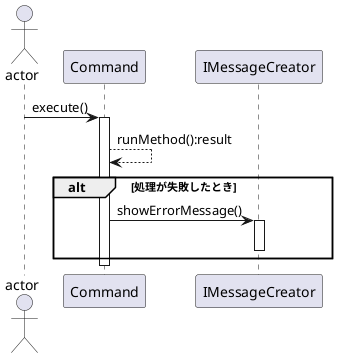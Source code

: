 @startuml タグ操作_シーケンス
    actor actor
    actor -> Command: execute()
    activate Command
    Command --> Command : runMethod():result
    alt 処理が失敗したとき 
        Command -> IMessageCreator : showErrorMessage()
        activate IMessageCreator
        deactivate IMessageCreator
    end

    deactivate Command

@enduml
